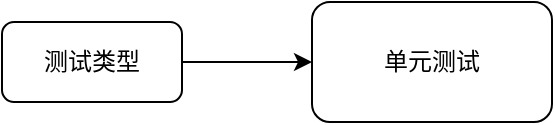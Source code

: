 <mxfile version="20.3.0" type="github"><diagram id="v5a2Q8OT9X0TlH1Pt0KF" name="第 1 页"><mxGraphModel dx="786" dy="491" grid="1" gridSize="10" guides="1" tooltips="1" connect="1" arrows="1" fold="1" page="1" pageScale="1" pageWidth="827" pageHeight="1169" math="0" shadow="0"><root><mxCell id="0"/><mxCell id="1" parent="0"/><mxCell id="Flu50fBKs_EoU3jR66P7-2" value="" style="edgeStyle=orthogonalEdgeStyle;rounded=0;orthogonalLoop=1;jettySize=auto;html=1;" edge="1" parent="1" source="lkFzBIslLBfic8ms-dgj-1" target="Flu50fBKs_EoU3jR66P7-1"><mxGeometry relative="1" as="geometry"/></mxCell><mxCell id="lkFzBIslLBfic8ms-dgj-1" value="测试类型" style="rounded=1;whiteSpace=wrap;html=1;" parent="1" vertex="1"><mxGeometry x="140" y="150" width="90" height="40" as="geometry"/></mxCell><mxCell id="Flu50fBKs_EoU3jR66P7-1" value="单元测试" style="whiteSpace=wrap;html=1;rounded=1;" vertex="1" parent="1"><mxGeometry x="295" y="140" width="120" height="60" as="geometry"/></mxCell></root></mxGraphModel></diagram></mxfile>